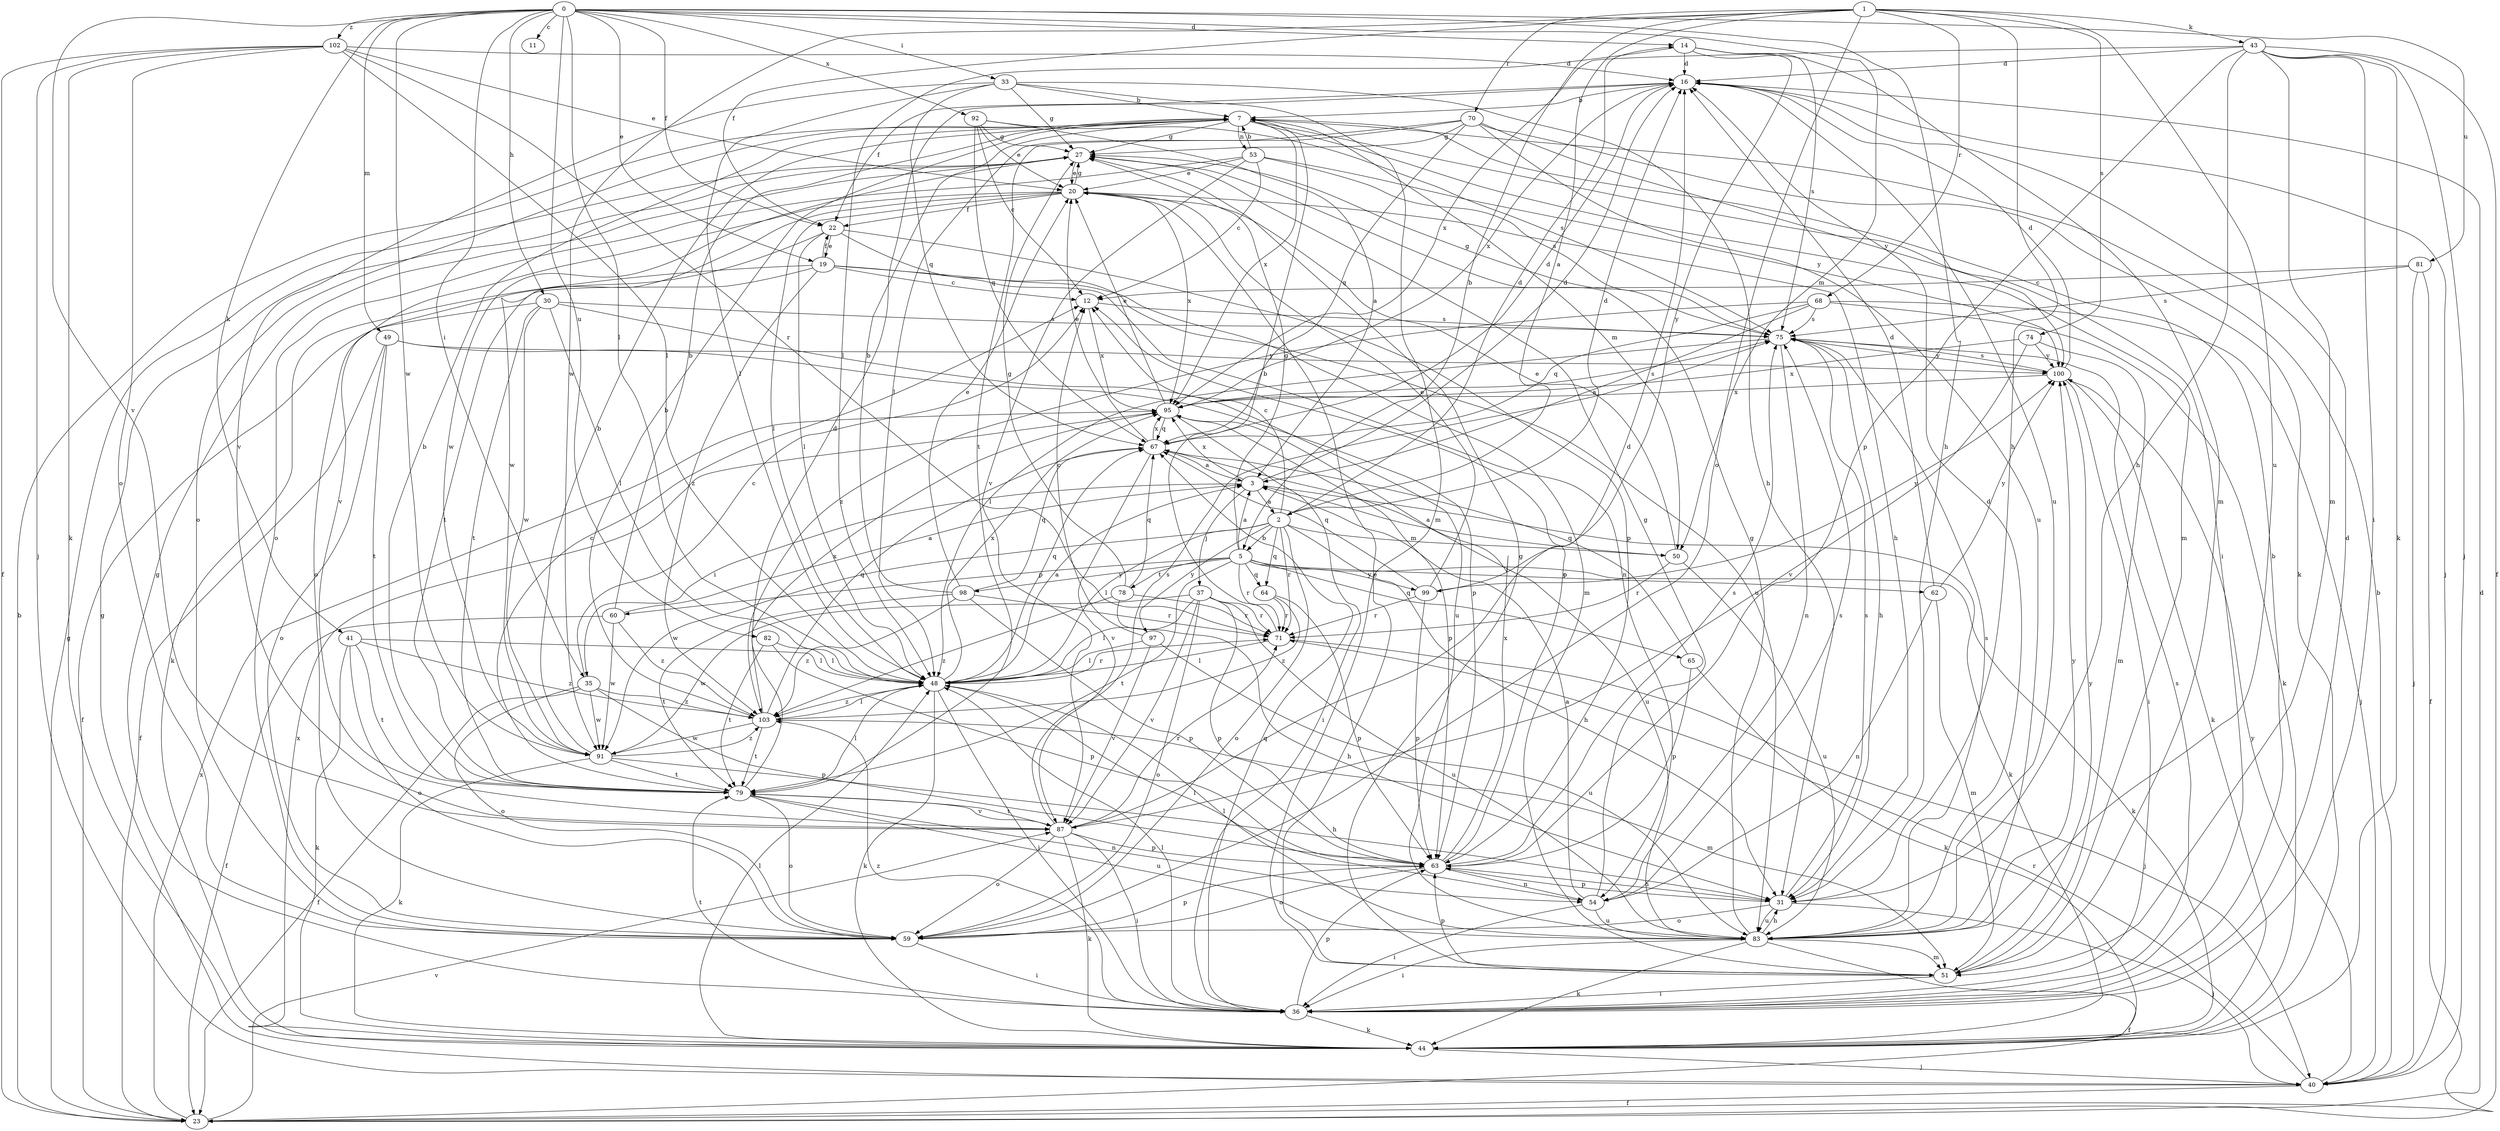 strict digraph  {
0;
1;
2;
3;
5;
7;
11;
12;
14;
16;
19;
20;
22;
23;
27;
30;
31;
33;
35;
36;
37;
40;
41;
43;
44;
48;
49;
50;
51;
53;
54;
59;
60;
62;
63;
64;
65;
67;
68;
70;
71;
74;
75;
78;
79;
81;
82;
83;
87;
91;
92;
95;
97;
98;
99;
100;
102;
103;
0 -> 11  [label=c];
0 -> 14  [label=d];
0 -> 19  [label=e];
0 -> 22  [label=f];
0 -> 30  [label=h];
0 -> 31  [label=h];
0 -> 33  [label=i];
0 -> 35  [label=i];
0 -> 41  [label=k];
0 -> 48  [label=l];
0 -> 49  [label=m];
0 -> 50  [label=m];
0 -> 81  [label=u];
0 -> 82  [label=u];
0 -> 87  [label=v];
0 -> 91  [label=w];
0 -> 92  [label=x];
0 -> 102  [label=z];
1 -> 2  [label=a];
1 -> 5  [label=b];
1 -> 22  [label=f];
1 -> 31  [label=h];
1 -> 43  [label=k];
1 -> 59  [label=o];
1 -> 68  [label=r];
1 -> 70  [label=r];
1 -> 74  [label=s];
1 -> 83  [label=u];
1 -> 91  [label=w];
2 -> 5  [label=b];
2 -> 12  [label=c];
2 -> 14  [label=d];
2 -> 16  [label=d];
2 -> 31  [label=h];
2 -> 48  [label=l];
2 -> 50  [label=m];
2 -> 59  [label=o];
2 -> 64  [label=q];
2 -> 71  [label=r];
2 -> 91  [label=w];
2 -> 97  [label=y];
3 -> 2  [label=a];
3 -> 16  [label=d];
3 -> 35  [label=i];
3 -> 37  [label=j];
3 -> 44  [label=k];
3 -> 95  [label=x];
5 -> 3  [label=a];
5 -> 27  [label=g];
5 -> 44  [label=k];
5 -> 60  [label=p];
5 -> 62  [label=p];
5 -> 64  [label=q];
5 -> 65  [label=q];
5 -> 71  [label=r];
5 -> 78  [label=t];
5 -> 79  [label=t];
5 -> 98  [label=y];
5 -> 99  [label=y];
7 -> 27  [label=g];
7 -> 36  [label=i];
7 -> 50  [label=m];
7 -> 51  [label=m];
7 -> 53  [label=n];
7 -> 59  [label=o];
7 -> 95  [label=x];
12 -> 75  [label=s];
12 -> 95  [label=x];
14 -> 16  [label=d];
14 -> 48  [label=l];
14 -> 51  [label=m];
14 -> 75  [label=s];
14 -> 99  [label=y];
16 -> 7  [label=b];
16 -> 22  [label=f];
16 -> 40  [label=j];
16 -> 83  [label=u];
16 -> 95  [label=x];
19 -> 12  [label=c];
19 -> 22  [label=f];
19 -> 44  [label=k];
19 -> 54  [label=n];
19 -> 79  [label=t];
19 -> 83  [label=u];
19 -> 103  [label=z];
20 -> 22  [label=f];
20 -> 27  [label=g];
20 -> 31  [label=h];
20 -> 48  [label=l];
20 -> 87  [label=v];
20 -> 91  [label=w];
20 -> 95  [label=x];
22 -> 19  [label=e];
22 -> 48  [label=l];
22 -> 51  [label=m];
22 -> 59  [label=o];
22 -> 63  [label=p];
23 -> 7  [label=b];
23 -> 16  [label=d];
23 -> 27  [label=g];
23 -> 87  [label=v];
23 -> 95  [label=x];
27 -> 20  [label=e];
27 -> 91  [label=w];
30 -> 23  [label=f];
30 -> 48  [label=l];
30 -> 75  [label=s];
30 -> 79  [label=t];
30 -> 83  [label=u];
30 -> 91  [label=w];
31 -> 40  [label=j];
31 -> 59  [label=o];
31 -> 63  [label=p];
31 -> 75  [label=s];
31 -> 83  [label=u];
33 -> 7  [label=b];
33 -> 27  [label=g];
33 -> 31  [label=h];
33 -> 48  [label=l];
33 -> 51  [label=m];
33 -> 67  [label=q];
33 -> 87  [label=v];
35 -> 12  [label=c];
35 -> 23  [label=f];
35 -> 59  [label=o];
35 -> 63  [label=p];
35 -> 91  [label=w];
35 -> 103  [label=z];
36 -> 7  [label=b];
36 -> 16  [label=d];
36 -> 27  [label=g];
36 -> 44  [label=k];
36 -> 48  [label=l];
36 -> 63  [label=p];
36 -> 67  [label=q];
36 -> 75  [label=s];
36 -> 79  [label=t];
36 -> 103  [label=z];
37 -> 48  [label=l];
37 -> 59  [label=o];
37 -> 63  [label=p];
37 -> 71  [label=r];
37 -> 83  [label=u];
37 -> 87  [label=v];
37 -> 91  [label=w];
40 -> 7  [label=b];
40 -> 23  [label=f];
40 -> 27  [label=g];
40 -> 71  [label=r];
40 -> 100  [label=y];
41 -> 44  [label=k];
41 -> 48  [label=l];
41 -> 59  [label=o];
41 -> 79  [label=t];
41 -> 103  [label=z];
43 -> 16  [label=d];
43 -> 23  [label=f];
43 -> 31  [label=h];
43 -> 36  [label=i];
43 -> 40  [label=j];
43 -> 44  [label=k];
43 -> 51  [label=m];
43 -> 63  [label=p];
43 -> 95  [label=x];
44 -> 40  [label=j];
44 -> 48  [label=l];
44 -> 95  [label=x];
48 -> 3  [label=a];
48 -> 36  [label=i];
48 -> 44  [label=k];
48 -> 67  [label=q];
48 -> 71  [label=r];
48 -> 95  [label=x];
48 -> 103  [label=z];
49 -> 23  [label=f];
49 -> 59  [label=o];
49 -> 63  [label=p];
49 -> 79  [label=t];
49 -> 100  [label=y];
50 -> 3  [label=a];
50 -> 20  [label=e];
50 -> 71  [label=r];
50 -> 83  [label=u];
51 -> 20  [label=e];
51 -> 27  [label=g];
51 -> 36  [label=i];
51 -> 63  [label=p];
51 -> 100  [label=y];
53 -> 7  [label=b];
53 -> 12  [label=c];
53 -> 20  [label=e];
53 -> 59  [label=o];
53 -> 75  [label=s];
53 -> 87  [label=v];
53 -> 100  [label=y];
54 -> 3  [label=a];
54 -> 27  [label=g];
54 -> 36  [label=i];
54 -> 48  [label=l];
54 -> 75  [label=s];
54 -> 83  [label=u];
59 -> 36  [label=i];
59 -> 63  [label=p];
60 -> 3  [label=a];
60 -> 7  [label=b];
60 -> 23  [label=f];
60 -> 91  [label=w];
60 -> 103  [label=z];
62 -> 16  [label=d];
62 -> 51  [label=m];
62 -> 54  [label=n];
62 -> 100  [label=y];
63 -> 12  [label=c];
63 -> 31  [label=h];
63 -> 54  [label=n];
63 -> 59  [label=o];
63 -> 75  [label=s];
63 -> 95  [label=x];
64 -> 63  [label=p];
64 -> 71  [label=r];
64 -> 103  [label=z];
65 -> 44  [label=k];
65 -> 63  [label=p];
65 -> 67  [label=q];
67 -> 3  [label=a];
67 -> 16  [label=d];
67 -> 20  [label=e];
67 -> 83  [label=u];
67 -> 87  [label=v];
67 -> 95  [label=x];
68 -> 3  [label=a];
68 -> 40  [label=j];
68 -> 44  [label=k];
68 -> 67  [label=q];
68 -> 75  [label=s];
68 -> 103  [label=z];
70 -> 27  [label=g];
70 -> 44  [label=k];
70 -> 48  [label=l];
70 -> 67  [label=q];
70 -> 79  [label=t];
70 -> 83  [label=u];
70 -> 100  [label=y];
71 -> 7  [label=b];
71 -> 40  [label=j];
71 -> 48  [label=l];
74 -> 51  [label=m];
74 -> 87  [label=v];
74 -> 95  [label=x];
74 -> 100  [label=y];
75 -> 27  [label=g];
75 -> 31  [label=h];
75 -> 48  [label=l];
75 -> 54  [label=n];
75 -> 100  [label=y];
78 -> 27  [label=g];
78 -> 31  [label=h];
78 -> 67  [label=q];
78 -> 71  [label=r];
78 -> 103  [label=z];
79 -> 7  [label=b];
79 -> 12  [label=c];
79 -> 16  [label=d];
79 -> 48  [label=l];
79 -> 54  [label=n];
79 -> 59  [label=o];
79 -> 83  [label=u];
79 -> 87  [label=v];
81 -> 12  [label=c];
81 -> 23  [label=f];
81 -> 40  [label=j];
81 -> 75  [label=s];
82 -> 48  [label=l];
82 -> 63  [label=p];
82 -> 79  [label=t];
83 -> 16  [label=d];
83 -> 23  [label=f];
83 -> 27  [label=g];
83 -> 31  [label=h];
83 -> 36  [label=i];
83 -> 44  [label=k];
83 -> 48  [label=l];
83 -> 51  [label=m];
83 -> 75  [label=s];
83 -> 100  [label=y];
87 -> 16  [label=d];
87 -> 36  [label=i];
87 -> 44  [label=k];
87 -> 59  [label=o];
87 -> 63  [label=p];
87 -> 71  [label=r];
87 -> 75  [label=s];
87 -> 79  [label=t];
91 -> 7  [label=b];
91 -> 31  [label=h];
91 -> 44  [label=k];
91 -> 79  [label=t];
91 -> 103  [label=z];
92 -> 3  [label=a];
92 -> 12  [label=c];
92 -> 20  [label=e];
92 -> 27  [label=g];
92 -> 67  [label=q];
92 -> 75  [label=s];
95 -> 20  [label=e];
95 -> 36  [label=i];
95 -> 63  [label=p];
95 -> 67  [label=q];
95 -> 75  [label=s];
97 -> 12  [label=c];
97 -> 48  [label=l];
97 -> 83  [label=u];
97 -> 87  [label=v];
98 -> 7  [label=b];
98 -> 20  [label=e];
98 -> 63  [label=p];
98 -> 67  [label=q];
98 -> 71  [label=r];
98 -> 79  [label=t];
98 -> 103  [label=z];
99 -> 20  [label=e];
99 -> 63  [label=p];
99 -> 67  [label=q];
99 -> 71  [label=r];
99 -> 100  [label=y];
100 -> 16  [label=d];
100 -> 36  [label=i];
100 -> 44  [label=k];
100 -> 75  [label=s];
100 -> 95  [label=x];
102 -> 16  [label=d];
102 -> 20  [label=e];
102 -> 23  [label=f];
102 -> 40  [label=j];
102 -> 44  [label=k];
102 -> 48  [label=l];
102 -> 59  [label=o];
102 -> 71  [label=r];
103 -> 7  [label=b];
103 -> 48  [label=l];
103 -> 51  [label=m];
103 -> 67  [label=q];
103 -> 79  [label=t];
103 -> 91  [label=w];
103 -> 95  [label=x];
}
